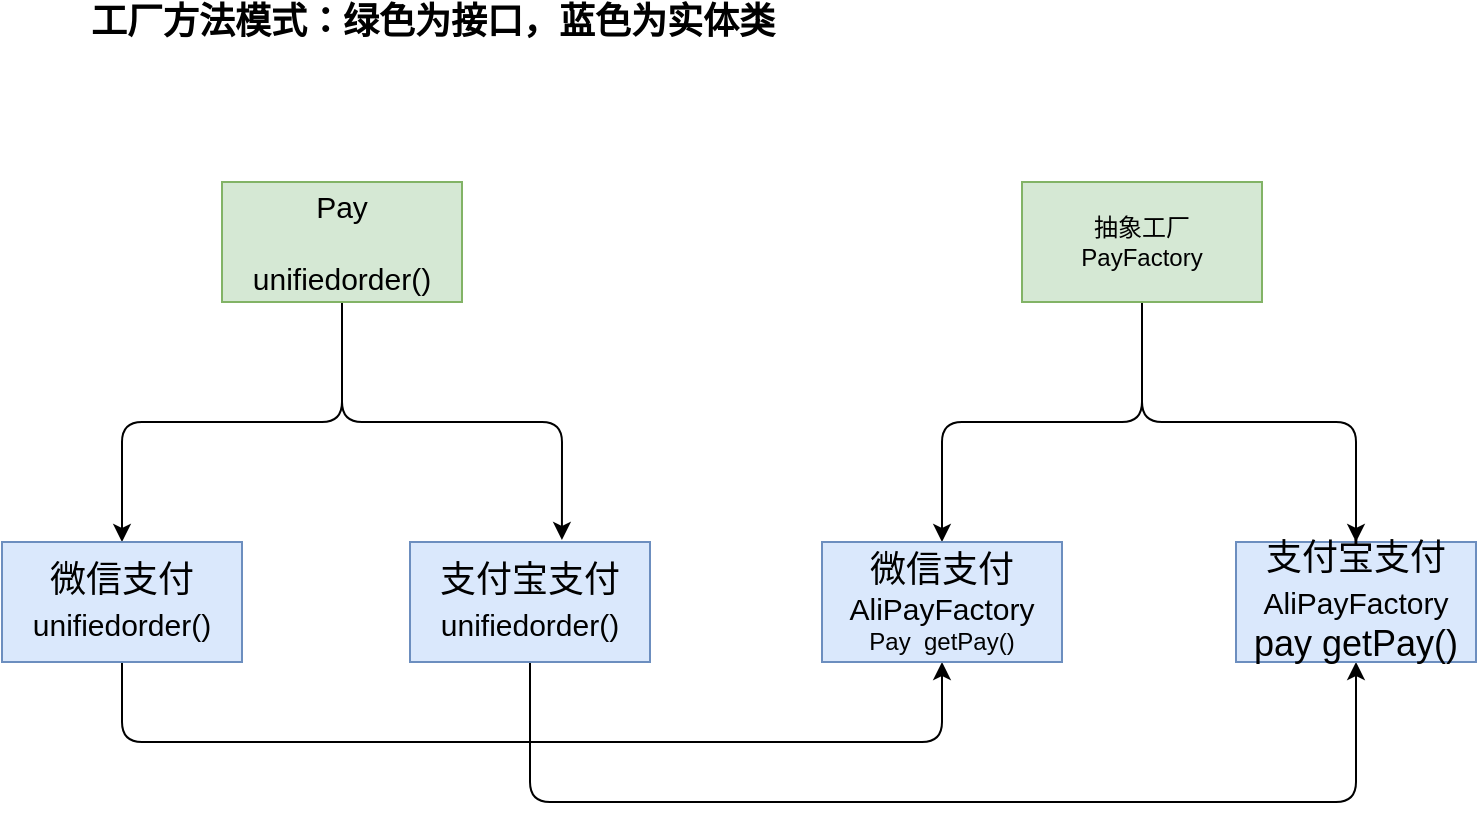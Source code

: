 <mxfile version="13.9.9" type="github">
  <diagram id="e2sNTHa5fYPghkKfQjUg" name="Page-1">
    <mxGraphModel dx="1038" dy="548" grid="1" gridSize="10" guides="1" tooltips="1" connect="1" arrows="1" fold="1" page="1" pageScale="1" pageWidth="827" pageHeight="1169" math="0" shadow="0">
      <root>
        <mxCell id="0" />
        <mxCell id="1" parent="0" />
        <mxCell id="QqXJ67VXmuxTV_qWBJPn-1" style="edgeStyle=orthogonalEdgeStyle;rounded=1;orthogonalLoop=1;jettySize=auto;html=1;entryX=0.5;entryY=0;entryDx=0;entryDy=0;" edge="1" parent="1" source="QqXJ67VXmuxTV_qWBJPn-3" target="QqXJ67VXmuxTV_qWBJPn-4">
          <mxGeometry relative="1" as="geometry" />
        </mxCell>
        <mxCell id="QqXJ67VXmuxTV_qWBJPn-2" style="edgeStyle=orthogonalEdgeStyle;rounded=1;orthogonalLoop=1;jettySize=auto;html=1;entryX=0.633;entryY=-0.017;entryDx=0;entryDy=0;entryPerimeter=0;" edge="1" parent="1" source="QqXJ67VXmuxTV_qWBJPn-3" target="QqXJ67VXmuxTV_qWBJPn-5">
          <mxGeometry relative="1" as="geometry" />
        </mxCell>
        <mxCell id="QqXJ67VXmuxTV_qWBJPn-3" value="&lt;font style=&quot;font-size: 15px&quot;&gt;Pay&lt;br&gt;&lt;br&gt;unifiedorder()&lt;/font&gt;" style="rounded=0;whiteSpace=wrap;html=1;fillColor=#d5e8d4;strokeColor=#82b366;" vertex="1" parent="1">
          <mxGeometry x="155" y="160" width="120" height="60" as="geometry" />
        </mxCell>
        <mxCell id="QqXJ67VXmuxTV_qWBJPn-14" style="edgeStyle=orthogonalEdgeStyle;rounded=1;orthogonalLoop=1;jettySize=auto;html=1;entryX=0.5;entryY=1;entryDx=0;entryDy=0;" edge="1" parent="1" source="QqXJ67VXmuxTV_qWBJPn-4" target="QqXJ67VXmuxTV_qWBJPn-9">
          <mxGeometry relative="1" as="geometry">
            <Array as="points">
              <mxPoint x="105" y="440" />
              <mxPoint x="515" y="440" />
            </Array>
          </mxGeometry>
        </mxCell>
        <mxCell id="QqXJ67VXmuxTV_qWBJPn-4" value="&lt;font style=&quot;font-size: 18px&quot;&gt;微信支付&lt;br&gt;&lt;span style=&quot;font-size: 15px&quot;&gt;unifiedorder()&lt;/span&gt;&lt;br&gt;&lt;/font&gt;" style="rounded=0;whiteSpace=wrap;html=1;fillColor=#dae8fc;strokeColor=#6c8ebf;" vertex="1" parent="1">
          <mxGeometry x="45" y="340" width="120" height="60" as="geometry" />
        </mxCell>
        <mxCell id="QqXJ67VXmuxTV_qWBJPn-16" style="edgeStyle=orthogonalEdgeStyle;rounded=1;orthogonalLoop=1;jettySize=auto;html=1;entryX=0.5;entryY=1;entryDx=0;entryDy=0;" edge="1" parent="1" source="QqXJ67VXmuxTV_qWBJPn-5" target="QqXJ67VXmuxTV_qWBJPn-8">
          <mxGeometry relative="1" as="geometry">
            <Array as="points">
              <mxPoint x="309" y="470" />
              <mxPoint x="722" y="470" />
            </Array>
          </mxGeometry>
        </mxCell>
        <mxCell id="QqXJ67VXmuxTV_qWBJPn-5" value="&lt;font style=&quot;font-size: 18px&quot;&gt;支付宝支付&lt;br&gt;&lt;span style=&quot;font-size: 15px&quot;&gt;unifiedorder()&lt;/span&gt;&lt;br&gt;&lt;/font&gt;" style="rounded=0;whiteSpace=wrap;html=1;fillColor=#dae8fc;strokeColor=#6c8ebf;" vertex="1" parent="1">
          <mxGeometry x="249" y="340" width="120" height="60" as="geometry" />
        </mxCell>
        <mxCell id="QqXJ67VXmuxTV_qWBJPn-6" value="&lt;font style=&quot;font-size: 18px&quot;&gt;&lt;b&gt;工厂方法模式：绿色为接口，蓝色为实体类&lt;/b&gt;&lt;/font&gt;" style="text;html=1;align=center;verticalAlign=middle;resizable=0;points=[];autosize=1;" vertex="1" parent="1">
          <mxGeometry x="80" y="70" width="360" height="20" as="geometry" />
        </mxCell>
        <mxCell id="QqXJ67VXmuxTV_qWBJPn-10" style="edgeStyle=orthogonalEdgeStyle;rounded=1;orthogonalLoop=1;jettySize=auto;html=1;entryX=0.5;entryY=0;entryDx=0;entryDy=0;" edge="1" parent="1" source="QqXJ67VXmuxTV_qWBJPn-7" target="QqXJ67VXmuxTV_qWBJPn-9">
          <mxGeometry relative="1" as="geometry" />
        </mxCell>
        <mxCell id="QqXJ67VXmuxTV_qWBJPn-11" style="edgeStyle=orthogonalEdgeStyle;rounded=1;orthogonalLoop=1;jettySize=auto;html=1;exitX=0.5;exitY=1;exitDx=0;exitDy=0;" edge="1" parent="1" source="QqXJ67VXmuxTV_qWBJPn-7" target="QqXJ67VXmuxTV_qWBJPn-8">
          <mxGeometry relative="1" as="geometry" />
        </mxCell>
        <mxCell id="QqXJ67VXmuxTV_qWBJPn-7" value="抽象工厂&lt;br&gt;PayFactory" style="rounded=0;whiteSpace=wrap;html=1;fillColor=#d5e8d4;strokeColor=#82b366;" vertex="1" parent="1">
          <mxGeometry x="555" y="160" width="120" height="60" as="geometry" />
        </mxCell>
        <mxCell id="QqXJ67VXmuxTV_qWBJPn-8" value="&lt;font style=&quot;font-size: 18px&quot;&gt;支付宝支付&lt;br&gt;&lt;span style=&quot;font-size: 15px&quot;&gt;AliPayFactory&lt;br&gt;&lt;/span&gt;pay getPay()&lt;br&gt;&lt;/font&gt;" style="rounded=0;whiteSpace=wrap;html=1;fillColor=#dae8fc;strokeColor=#6c8ebf;" vertex="1" parent="1">
          <mxGeometry x="662" y="340" width="120" height="60" as="geometry" />
        </mxCell>
        <mxCell id="QqXJ67VXmuxTV_qWBJPn-9" value="&lt;font&gt;&lt;span style=&quot;font-size: 18px&quot;&gt;微信支付&lt;/span&gt;&lt;br&gt;&lt;span style=&quot;font-size: 15px&quot;&gt;AliPayFactory&lt;br&gt;&lt;/span&gt;Pay&amp;nbsp; getPay()&lt;br&gt;&lt;/font&gt;" style="rounded=0;whiteSpace=wrap;html=1;fillColor=#dae8fc;strokeColor=#6c8ebf;" vertex="1" parent="1">
          <mxGeometry x="455" y="340" width="120" height="60" as="geometry" />
        </mxCell>
      </root>
    </mxGraphModel>
  </diagram>
</mxfile>
